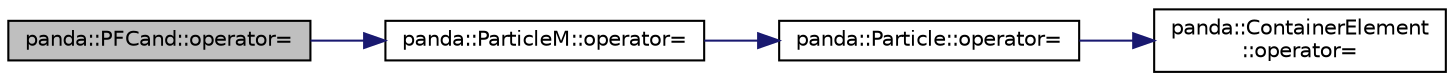 digraph "panda::PFCand::operator="
{
 // INTERACTIVE_SVG=YES
  edge [fontname="Helvetica",fontsize="10",labelfontname="Helvetica",labelfontsize="10"];
  node [fontname="Helvetica",fontsize="10",shape=record];
  rankdir="LR";
  Node1 [label="panda::PFCand::operator=",height=0.2,width=0.4,color="black", fillcolor="grey75", style="filled" fontcolor="black"];
  Node1 -> Node2 [color="midnightblue",fontsize="10",style="solid"];
  Node2 [label="panda::ParticleM::operator=",height=0.2,width=0.4,color="black", fillcolor="white", style="filled",URL="$classpanda_1_1ParticleM.html#a37f7be4e1150b6080b47b005af730af5"];
  Node2 -> Node3 [color="midnightblue",fontsize="10",style="solid"];
  Node3 [label="panda::Particle::operator=",height=0.2,width=0.4,color="black", fillcolor="white", style="filled",URL="$classpanda_1_1Particle.html#a8c4fabfceb39b746b0e68a7389e662c4"];
  Node3 -> Node4 [color="midnightblue",fontsize="10",style="solid"];
  Node4 [label="panda::ContainerElement\l::operator=",height=0.2,width=0.4,color="black", fillcolor="white", style="filled",URL="$classpanda_1_1ContainerElement.html#ae8ba59e4cb5d7c1d491fc87c9360f039"];
}

